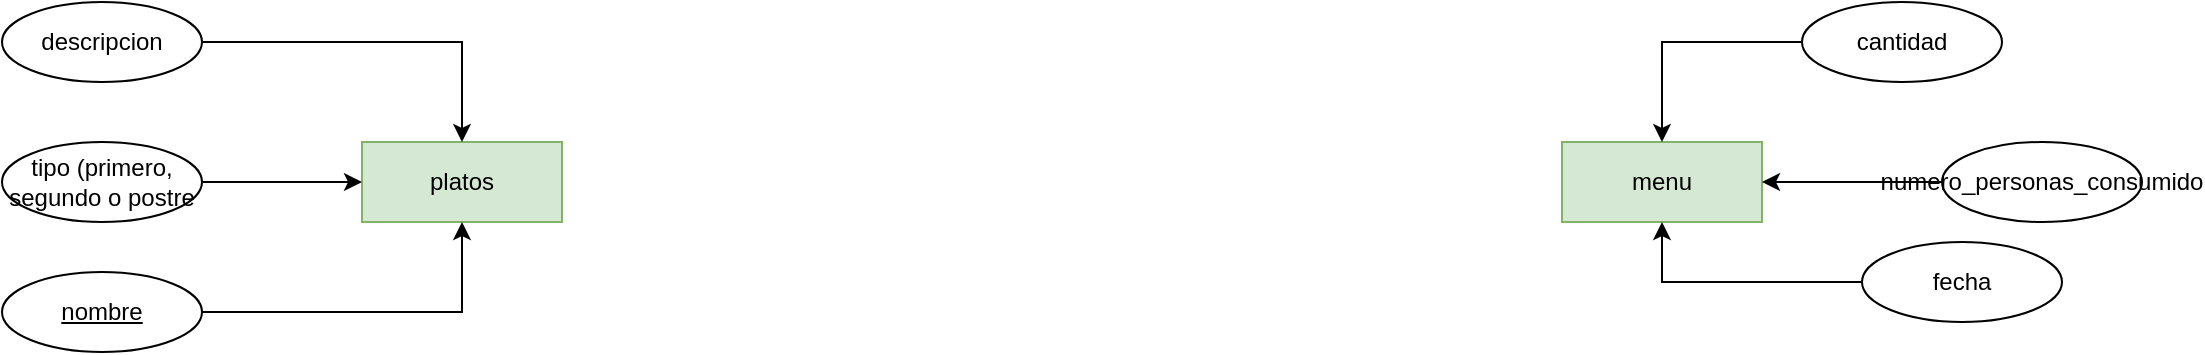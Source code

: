 <mxfile version="15.4.0" type="device"><diagram id="-tdUsAJA1CX6g2kPSUuW" name="Página-1"><mxGraphModel dx="1038" dy="607" grid="1" gridSize="10" guides="1" tooltips="1" connect="1" arrows="1" fold="1" page="1" pageScale="1" pageWidth="827" pageHeight="1169" math="0" shadow="0"><root><mxCell id="0"/><mxCell id="1" parent="0"/><mxCell id="Q2tQCRje6o1p4NE-DPrf-1" value="platos" style="whiteSpace=wrap;html=1;align=center;fillColor=#d5e8d4;strokeColor=#82b366;" parent="1" vertex="1"><mxGeometry x="390" y="480" width="100" height="40" as="geometry"/></mxCell><mxCell id="Q2tQCRje6o1p4NE-DPrf-9" style="edgeStyle=orthogonalEdgeStyle;rounded=0;orthogonalLoop=1;jettySize=auto;html=1;" parent="1" source="Q2tQCRje6o1p4NE-DPrf-2" target="Q2tQCRje6o1p4NE-DPrf-1" edge="1"><mxGeometry relative="1" as="geometry"/></mxCell><mxCell id="Q2tQCRje6o1p4NE-DPrf-2" value="tipo (primero, segundo o postre&lt;br&gt;" style="ellipse;whiteSpace=wrap;html=1;align=center;" parent="1" vertex="1"><mxGeometry x="210" y="480" width="100" height="40" as="geometry"/></mxCell><mxCell id="Q2tQCRje6o1p4NE-DPrf-10" style="edgeStyle=orthogonalEdgeStyle;rounded=0;orthogonalLoop=1;jettySize=auto;html=1;" parent="1" source="Q2tQCRje6o1p4NE-DPrf-3" target="Q2tQCRje6o1p4NE-DPrf-1" edge="1"><mxGeometry relative="1" as="geometry"/></mxCell><mxCell id="Q2tQCRje6o1p4NE-DPrf-3" value="&lt;u&gt;nombre&lt;/u&gt;" style="ellipse;whiteSpace=wrap;html=1;align=center;" parent="1" vertex="1"><mxGeometry x="210" y="545" width="100" height="40" as="geometry"/></mxCell><mxCell id="Q2tQCRje6o1p4NE-DPrf-8" style="edgeStyle=orthogonalEdgeStyle;rounded=0;orthogonalLoop=1;jettySize=auto;html=1;" parent="1" source="Q2tQCRje6o1p4NE-DPrf-4" target="Q2tQCRje6o1p4NE-DPrf-1" edge="1"><mxGeometry relative="1" as="geometry"/></mxCell><mxCell id="Q2tQCRje6o1p4NE-DPrf-4" value="descripcion" style="ellipse;whiteSpace=wrap;html=1;align=center;" parent="1" vertex="1"><mxGeometry x="210" y="410" width="100" height="40" as="geometry"/></mxCell><mxCell id="Q2tQCRje6o1p4NE-DPrf-11" style="edgeStyle=orthogonalEdgeStyle;rounded=0;orthogonalLoop=1;jettySize=auto;html=1;exitX=0.5;exitY=1;exitDx=0;exitDy=0;" parent="1" source="Q2tQCRje6o1p4NE-DPrf-2" target="Q2tQCRje6o1p4NE-DPrf-2" edge="1"><mxGeometry relative="1" as="geometry"/></mxCell><mxCell id="Q2tQCRje6o1p4NE-DPrf-13" value="menu" style="whiteSpace=wrap;html=1;align=center;fillColor=#d5e8d4;strokeColor=#82b366;" parent="1" vertex="1"><mxGeometry x="990" y="480" width="100" height="40" as="geometry"/></mxCell><mxCell id="SaMBH6o5nr8UTGuFpLhF-5" style="edgeStyle=orthogonalEdgeStyle;rounded=0;orthogonalLoop=1;jettySize=auto;html=1;" edge="1" parent="1" source="SaMBH6o5nr8UTGuFpLhF-1" target="Q2tQCRje6o1p4NE-DPrf-13"><mxGeometry relative="1" as="geometry"/></mxCell><mxCell id="SaMBH6o5nr8UTGuFpLhF-1" value="fecha" style="ellipse;whiteSpace=wrap;html=1;align=center;" vertex="1" parent="1"><mxGeometry x="1140" y="530" width="100" height="40" as="geometry"/></mxCell><mxCell id="SaMBH6o5nr8UTGuFpLhF-6" style="edgeStyle=orthogonalEdgeStyle;rounded=0;orthogonalLoop=1;jettySize=auto;html=1;" edge="1" parent="1" source="SaMBH6o5nr8UTGuFpLhF-2" target="Q2tQCRje6o1p4NE-DPrf-13"><mxGeometry relative="1" as="geometry"/></mxCell><mxCell id="SaMBH6o5nr8UTGuFpLhF-2" value="numero_personas_consumido" style="ellipse;whiteSpace=wrap;html=1;align=center;" vertex="1" parent="1"><mxGeometry x="1180" y="480" width="100" height="40" as="geometry"/></mxCell><mxCell id="SaMBH6o5nr8UTGuFpLhF-4" style="edgeStyle=orthogonalEdgeStyle;rounded=0;orthogonalLoop=1;jettySize=auto;html=1;" edge="1" parent="1" source="SaMBH6o5nr8UTGuFpLhF-3" target="Q2tQCRje6o1p4NE-DPrf-13"><mxGeometry relative="1" as="geometry"/></mxCell><mxCell id="SaMBH6o5nr8UTGuFpLhF-3" value="cantidad" style="ellipse;whiteSpace=wrap;html=1;align=center;" vertex="1" parent="1"><mxGeometry x="1110" y="410" width="100" height="40" as="geometry"/></mxCell></root></mxGraphModel></diagram></mxfile>